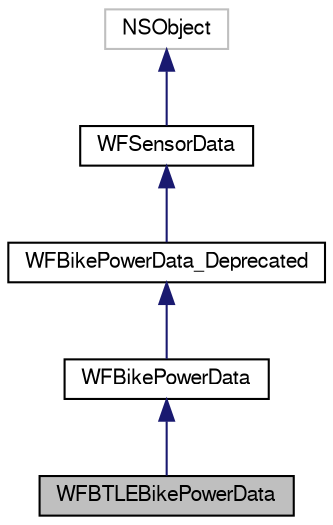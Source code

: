 digraph "WFBTLEBikePowerData"
{
  edge [fontname="FreeSans",fontsize="10",labelfontname="FreeSans",labelfontsize="10"];
  node [fontname="FreeSans",fontsize="10",shape=record];
  Node1 [label="WFBTLEBikePowerData",height=0.2,width=0.4,color="black", fillcolor="grey75", style="filled", fontcolor="black"];
  Node2 -> Node1 [dir="back",color="midnightblue",fontsize="10",style="solid",fontname="FreeSans"];
  Node2 [label="WFBikePowerData",height=0.2,width=0.4,color="black", fillcolor="white", style="filled",URL="$interface_w_f_bike_power_data.html",tooltip="Represents the most commonly used data available from the Bike Power sensor. "];
  Node3 -> Node2 [dir="back",color="midnightblue",fontsize="10",style="solid",fontname="FreeSans"];
  Node3 [label="WFBikePowerData_Deprecated",height=0.2,width=0.4,color="black", fillcolor="white", style="filled",URL="$interface_w_f_bike_power_data___deprecated.html",tooltip="Represents the most commonly used data available from the ANT+ Bike Power sensor. ..."];
  Node4 -> Node3 [dir="back",color="midnightblue",fontsize="10",style="solid",fontname="FreeSans"];
  Node4 [label="WFSensorData",height=0.2,width=0.4,color="black", fillcolor="white", style="filled",URL="$interface_w_f_sensor_data.html",tooltip="This is the abstract base class for all types of ANT sensor data. "];
  Node5 -> Node4 [dir="back",color="midnightblue",fontsize="10",style="solid",fontname="FreeSans"];
  Node5 [label="NSObject",height=0.2,width=0.4,color="grey75", fillcolor="white", style="filled"];
}
